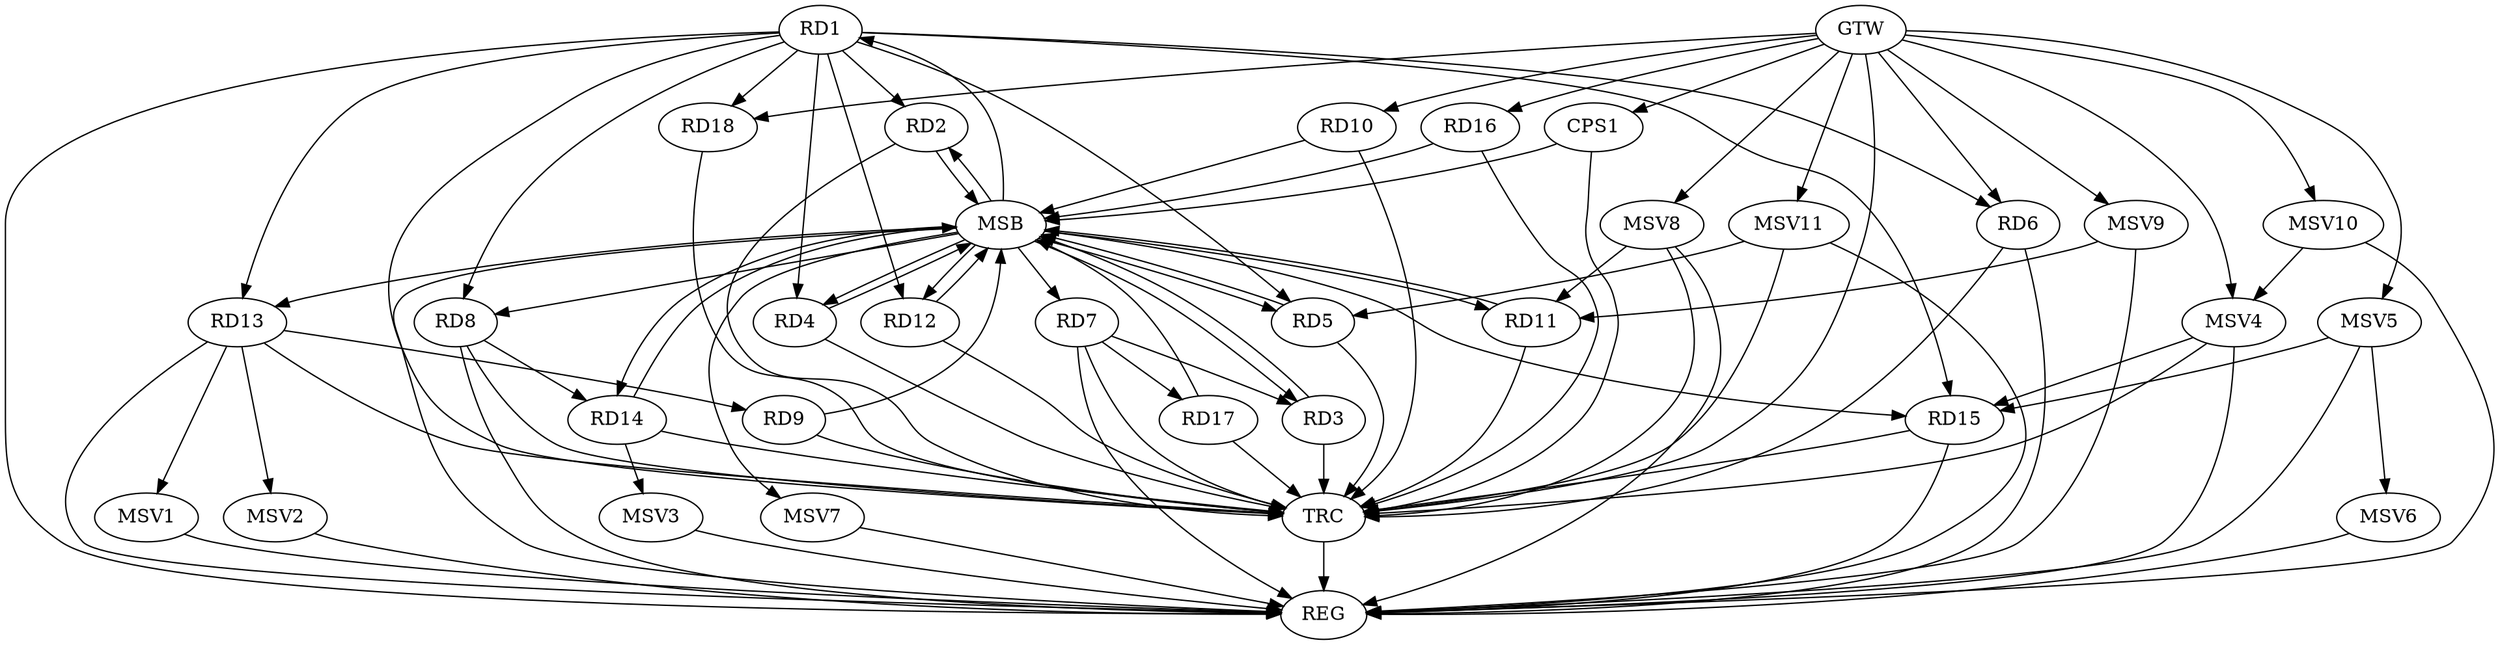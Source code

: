 strict digraph G {
  RD1 [ label="RD1" ];
  RD2 [ label="RD2" ];
  RD3 [ label="RD3" ];
  RD4 [ label="RD4" ];
  RD5 [ label="RD5" ];
  RD6 [ label="RD6" ];
  RD7 [ label="RD7" ];
  RD8 [ label="RD8" ];
  RD9 [ label="RD9" ];
  RD10 [ label="RD10" ];
  RD11 [ label="RD11" ];
  RD12 [ label="RD12" ];
  RD13 [ label="RD13" ];
  RD14 [ label="RD14" ];
  RD15 [ label="RD15" ];
  RD16 [ label="RD16" ];
  RD17 [ label="RD17" ];
  RD18 [ label="RD18" ];
  CPS1 [ label="CPS1" ];
  GTW [ label="GTW" ];
  REG [ label="REG" ];
  MSB [ label="MSB" ];
  TRC [ label="TRC" ];
  MSV1 [ label="MSV1" ];
  MSV2 [ label="MSV2" ];
  MSV3 [ label="MSV3" ];
  MSV4 [ label="MSV4" ];
  MSV5 [ label="MSV5" ];
  MSV6 [ label="MSV6" ];
  MSV7 [ label="MSV7" ];
  MSV8 [ label="MSV8" ];
  MSV9 [ label="MSV9" ];
  MSV10 [ label="MSV10" ];
  MSV11 [ label="MSV11" ];
  RD1 -> RD8;
  RD1 -> RD13;
  RD7 -> RD3;
  RD7 -> RD17;
  RD8 -> RD14;
  RD13 -> RD9;
  GTW -> RD6;
  GTW -> RD10;
  GTW -> RD16;
  GTW -> RD18;
  GTW -> CPS1;
  RD1 -> REG;
  RD6 -> REG;
  RD7 -> REG;
  RD8 -> REG;
  RD13 -> REG;
  RD15 -> REG;
  RD2 -> MSB;
  MSB -> RD4;
  MSB -> REG;
  RD3 -> MSB;
  MSB -> RD5;
  MSB -> RD8;
  RD4 -> MSB;
  RD5 -> MSB;
  RD9 -> MSB;
  MSB -> RD13;
  RD10 -> MSB;
  MSB -> RD2;
  MSB -> RD11;
  RD11 -> MSB;
  MSB -> RD1;
  RD12 -> MSB;
  MSB -> RD7;
  RD14 -> MSB;
  MSB -> RD3;
  MSB -> RD12;
  RD16 -> MSB;
  MSB -> RD14;
  RD17 -> MSB;
  CPS1 -> MSB;
  MSB -> RD15;
  RD1 -> TRC;
  RD2 -> TRC;
  RD3 -> TRC;
  RD4 -> TRC;
  RD5 -> TRC;
  RD6 -> TRC;
  RD7 -> TRC;
  RD8 -> TRC;
  RD9 -> TRC;
  RD10 -> TRC;
  RD11 -> TRC;
  RD12 -> TRC;
  RD13 -> TRC;
  RD14 -> TRC;
  RD15 -> TRC;
  RD16 -> TRC;
  RD17 -> TRC;
  RD18 -> TRC;
  CPS1 -> TRC;
  GTW -> TRC;
  TRC -> REG;
  RD1 -> RD18;
  RD1 -> RD15;
  RD1 -> RD5;
  RD1 -> RD2;
  RD1 -> RD4;
  RD1 -> RD6;
  RD1 -> RD12;
  RD13 -> MSV1;
  MSV1 -> REG;
  RD13 -> MSV2;
  MSV2 -> REG;
  RD14 -> MSV3;
  MSV3 -> REG;
  MSV4 -> RD15;
  GTW -> MSV4;
  MSV4 -> REG;
  MSV4 -> TRC;
  MSV5 -> RD15;
  GTW -> MSV5;
  MSV5 -> REG;
  MSV5 -> MSV6;
  MSV6 -> REG;
  MSB -> MSV7;
  MSV7 -> REG;
  MSV8 -> RD11;
  GTW -> MSV8;
  MSV8 -> REG;
  MSV8 -> TRC;
  MSV9 -> RD11;
  GTW -> MSV9;
  MSV9 -> REG;
  MSV10 -> MSV4;
  GTW -> MSV10;
  MSV10 -> REG;
  MSV11 -> RD5;
  GTW -> MSV11;
  MSV11 -> REG;
  MSV11 -> TRC;
}
